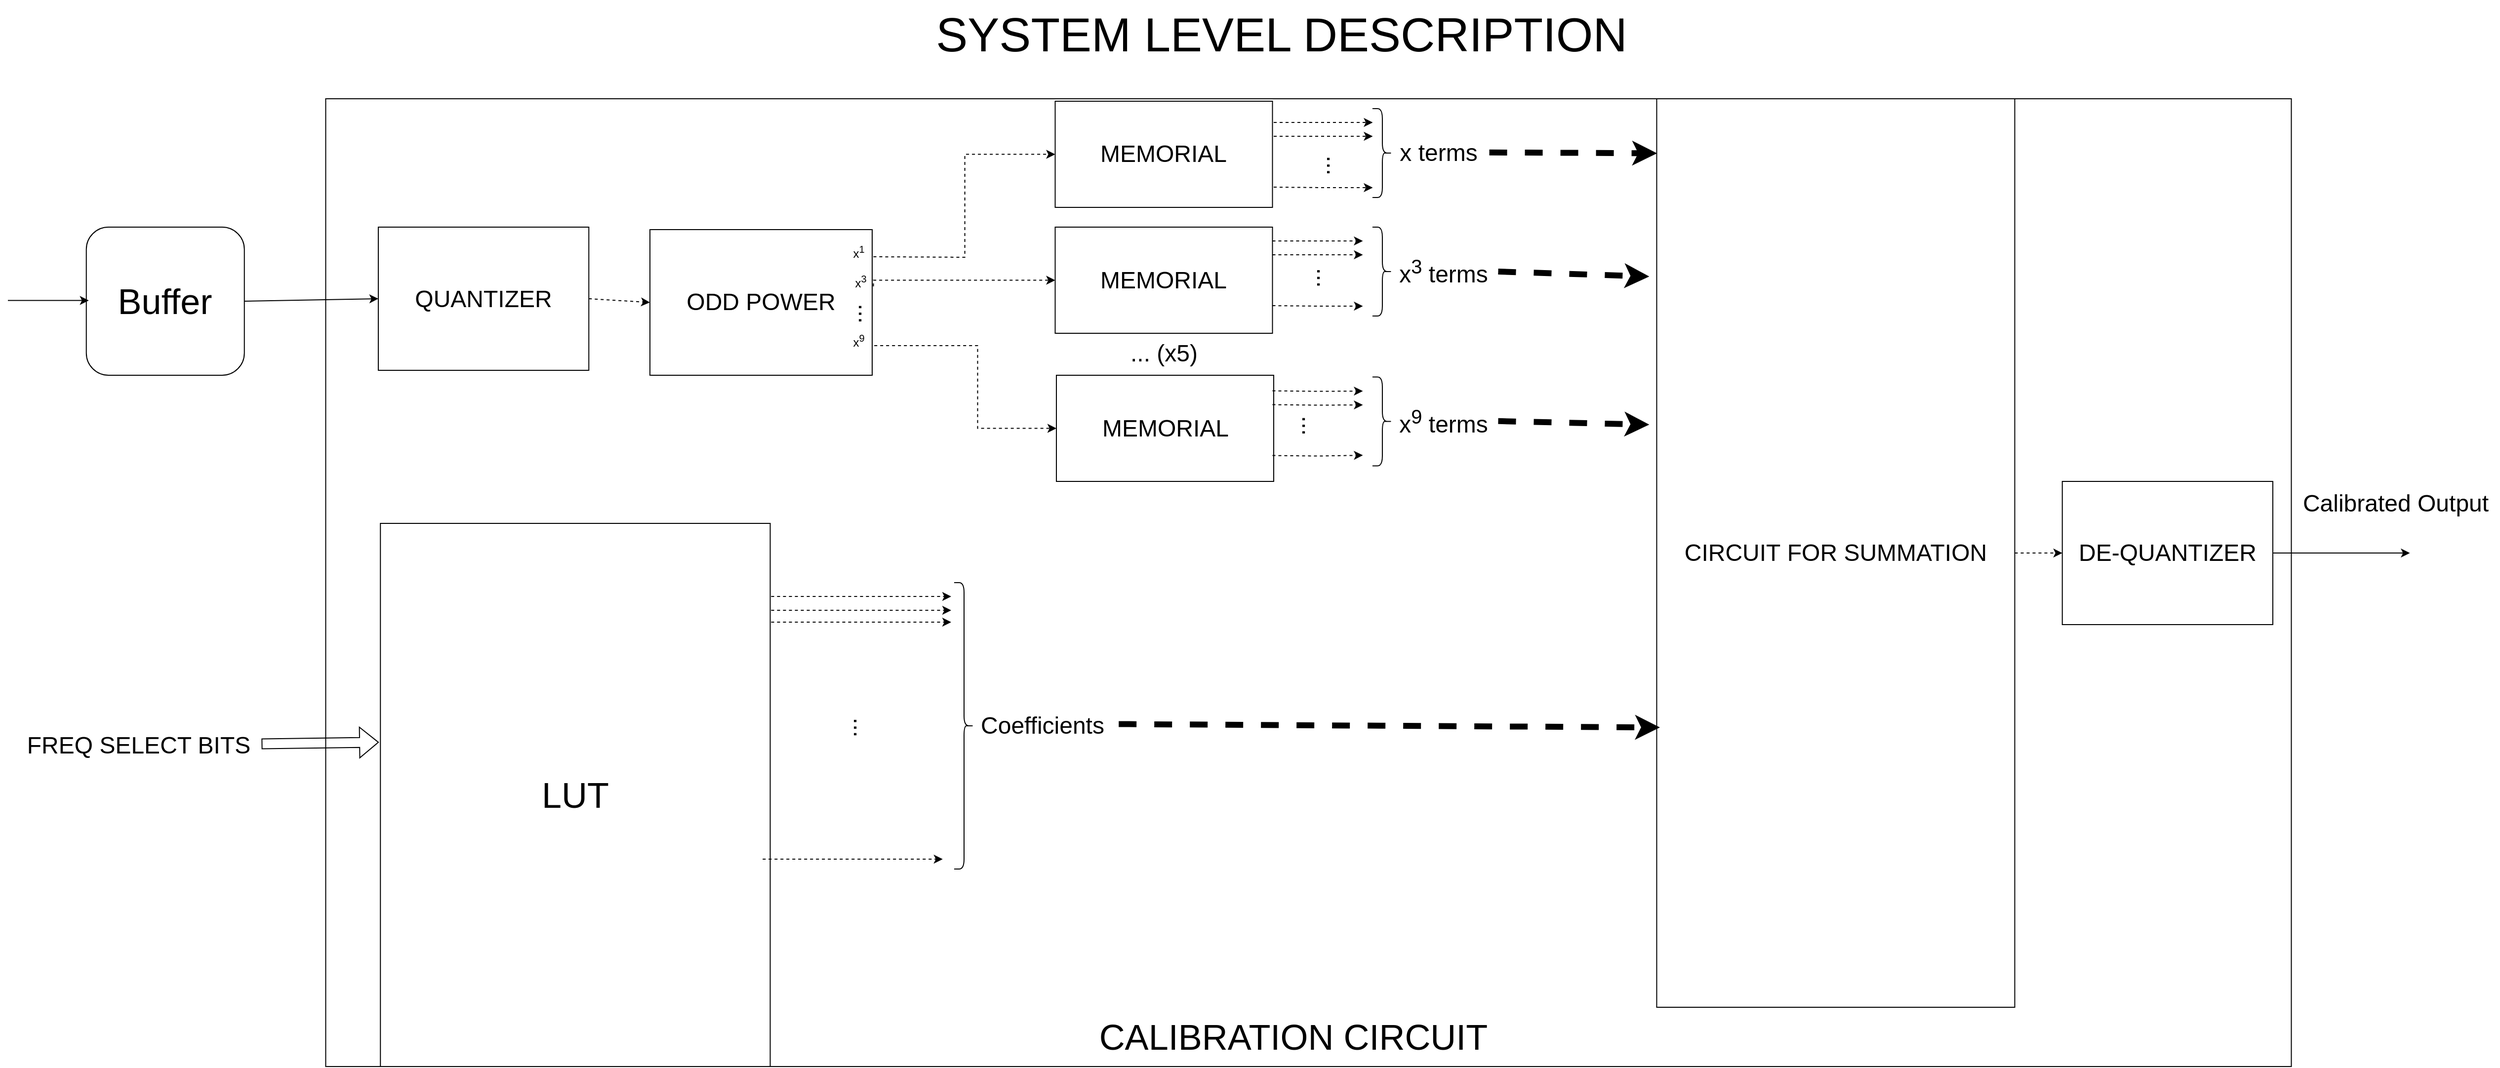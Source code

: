 <mxfile version="28.2.5">
  <diagram name="Page-1" id="WeIp5H9CJg4k2MAYfzCk">
    <mxGraphModel dx="3473" dy="1900" grid="1" gridSize="10" guides="1" tooltips="1" connect="1" arrows="1" fold="1" page="1" pageScale="1" pageWidth="850" pageHeight="1100" math="0" shadow="0">
      <root>
        <mxCell id="0" />
        <mxCell id="1" parent="0" />
        <mxCell id="J9KPsOGBrFH3h_5mreXa-1" value="MEMORIAL" style="rounded=0;whiteSpace=wrap;html=1;" vertex="1" parent="1">
          <mxGeometry x="1206.75" y="190" width="225" height="147.5" as="geometry" />
        </mxCell>
        <mxCell id="J9KPsOGBrFH3h_5mreXa-2" value="" style="rounded=0;whiteSpace=wrap;html=1;" vertex="1" parent="1">
          <mxGeometry x="331.75" y="100" width="1990" height="980" as="geometry" />
        </mxCell>
        <mxCell id="J9KPsOGBrFH3h_5mreXa-3" value="&lt;font style=&quot;font-size: 48px;&quot;&gt;SYSTEM LEVEL DESCRIPTION&lt;/font&gt;" style="text;html=1;align=center;verticalAlign=middle;resizable=0;points=[];autosize=1;strokeColor=none;fillColor=none;" vertex="1" parent="1">
          <mxGeometry x="939.25" width="720" height="70" as="geometry" />
        </mxCell>
        <mxCell id="J9KPsOGBrFH3h_5mreXa-4" value="&lt;font style=&quot;font-size: 36px;&quot;&gt;Buffer&lt;/font&gt;" style="rounded=1;whiteSpace=wrap;html=1;" vertex="1" parent="1">
          <mxGeometry x="89.38" y="230" width="160" height="150" as="geometry" />
        </mxCell>
        <mxCell id="J9KPsOGBrFH3h_5mreXa-5" value="" style="endArrow=classic;html=1;rounded=0;" edge="1" parent="1">
          <mxGeometry width="50" height="50" relative="1" as="geometry">
            <mxPoint x="10" y="304.29" as="sourcePoint" />
            <mxPoint x="91.88" y="304.29" as="targetPoint" />
          </mxGeometry>
        </mxCell>
        <mxCell id="J9KPsOGBrFH3h_5mreXa-6" value="" style="endArrow=classic;html=1;rounded=0;exitX=1;exitY=0.5;exitDx=0;exitDy=0;entryX=0;entryY=0.5;entryDx=0;entryDy=0;" edge="1" parent="1" source="J9KPsOGBrFH3h_5mreXa-4" target="J9KPsOGBrFH3h_5mreXa-8">
          <mxGeometry width="50" height="50" relative="1" as="geometry">
            <mxPoint x="328.12" y="304.29" as="sourcePoint" />
            <mxPoint x="330" y="304" as="targetPoint" />
          </mxGeometry>
        </mxCell>
        <mxCell id="J9KPsOGBrFH3h_5mreXa-7" value="&lt;font style=&quot;font-size: 36px;&quot;&gt;CALIBRATION CIRCUIT&lt;/font&gt;" style="text;html=1;align=center;verticalAlign=middle;resizable=0;points=[];autosize=1;strokeColor=none;fillColor=none;" vertex="1" parent="1">
          <mxGeometry x="1100.5" y="1020" width="420" height="60" as="geometry" />
        </mxCell>
        <mxCell id="J9KPsOGBrFH3h_5mreXa-8" value="&lt;font style=&quot;font-size: 24px;&quot;&gt;QUANTIZER&lt;/font&gt;" style="rounded=0;whiteSpace=wrap;html=1;" vertex="1" parent="1">
          <mxGeometry x="385" y="230" width="213.13" height="145" as="geometry" />
        </mxCell>
        <mxCell id="J9KPsOGBrFH3h_5mreXa-9" style="edgeStyle=orthogonalEdgeStyle;rounded=0;orthogonalLoop=1;jettySize=auto;html=1;exitX=1;exitY=0.5;exitDx=0;exitDy=0;entryX=0;entryY=0.5;entryDx=0;entryDy=0;dashed=1;" edge="1" parent="1" target="J9KPsOGBrFH3h_5mreXa-12">
          <mxGeometry relative="1" as="geometry">
            <mxPoint x="886.25" y="260" as="sourcePoint" />
            <mxPoint x="1068.5" y="260" as="targetPoint" />
          </mxGeometry>
        </mxCell>
        <mxCell id="J9KPsOGBrFH3h_5mreXa-10" value="&lt;font style=&quot;font-size: 24px;&quot;&gt;ODD POWER&lt;/font&gt;" style="rounded=0;whiteSpace=wrap;html=1;" vertex="1" parent="1">
          <mxGeometry x="660" y="232.5" width="225" height="147.5" as="geometry" />
        </mxCell>
        <mxCell id="J9KPsOGBrFH3h_5mreXa-11" value="" style="endArrow=classic;html=1;rounded=0;exitX=1;exitY=0.5;exitDx=0;exitDy=0;entryX=0;entryY=0.5;entryDx=0;entryDy=0;dashed=1;" edge="1" parent="1" source="J9KPsOGBrFH3h_5mreXa-8" target="J9KPsOGBrFH3h_5mreXa-10">
          <mxGeometry width="50" height="50" relative="1" as="geometry">
            <mxPoint x="1600" y="690" as="sourcePoint" />
            <mxPoint x="1650" y="640" as="targetPoint" />
          </mxGeometry>
        </mxCell>
        <mxCell id="J9KPsOGBrFH3h_5mreXa-12" value="&lt;font style=&quot;font-size: 24px;&quot;&gt;MEMORIAL&lt;/font&gt;" style="rounded=0;whiteSpace=wrap;html=1;" vertex="1" parent="1">
          <mxGeometry x="1070.25" y="102.5" width="220" height="107.5" as="geometry" />
        </mxCell>
        <mxCell id="J9KPsOGBrFH3h_5mreXa-13" value="&lt;font style=&quot;font-size: 24px;&quot;&gt;&lt;font style=&quot;&quot;&gt;...&amp;nbsp;&lt;/font&gt;&lt;span style=&quot;background-color: transparent; color: light-dark(rgb(0, 0, 0), rgb(255, 255, 255));&quot;&gt;(x5)&lt;/span&gt;&lt;/font&gt;" style="text;html=1;align=center;verticalAlign=middle;resizable=0;points=[];autosize=1;strokeColor=none;fillColor=none;" vertex="1" parent="1">
          <mxGeometry x="1135.25" y="337.5" width="90" height="40" as="geometry" />
        </mxCell>
        <mxCell id="J9KPsOGBrFH3h_5mreXa-14" value="x&lt;sup&gt;1&lt;/sup&gt;" style="text;html=1;align=center;verticalAlign=middle;resizable=0;points=[];autosize=1;strokeColor=none;fillColor=none;" vertex="1" parent="1">
          <mxGeometry x="850.62" y="240" width="40" height="30" as="geometry" />
        </mxCell>
        <mxCell id="J9KPsOGBrFH3h_5mreXa-15" value="&lt;font style=&quot;font-size: 24px;&quot;&gt;...&amp;nbsp;&lt;/font&gt;&lt;div&gt;&lt;br&gt;&lt;/div&gt;" style="text;html=1;align=center;verticalAlign=middle;resizable=0;points=[];autosize=1;strokeColor=none;fillColor=none;rotation=90;" vertex="1" parent="1">
          <mxGeometry x="847.5" y="290" width="50" height="60" as="geometry" />
        </mxCell>
        <mxCell id="J9KPsOGBrFH3h_5mreXa-16" style="edgeStyle=orthogonalEdgeStyle;rounded=0;orthogonalLoop=1;jettySize=auto;html=1;entryX=0;entryY=0.5;entryDx=0;entryDy=0;dashed=1;" edge="1" parent="1" target="J9KPsOGBrFH3h_5mreXa-23">
          <mxGeometry relative="1" as="geometry">
            <mxPoint x="886.25" y="290" as="sourcePoint" />
            <mxPoint x="1068.5" y="413.75" as="targetPoint" />
            <Array as="points">
              <mxPoint x="886.75" y="284" />
            </Array>
          </mxGeometry>
        </mxCell>
        <mxCell id="J9KPsOGBrFH3h_5mreXa-17" value="x&lt;sup&gt;3&lt;/sup&gt;" style="text;html=1;align=center;verticalAlign=middle;resizable=0;points=[];autosize=1;strokeColor=none;fillColor=none;" vertex="1" parent="1">
          <mxGeometry x="852.5" y="270" width="40" height="30" as="geometry" />
        </mxCell>
        <mxCell id="J9KPsOGBrFH3h_5mreXa-18" value="x&lt;sup&gt;9&lt;/sup&gt;" style="text;html=1;align=center;verticalAlign=middle;resizable=0;points=[];autosize=1;strokeColor=none;fillColor=none;" vertex="1" parent="1">
          <mxGeometry x="850.62" y="330" width="40" height="30" as="geometry" />
        </mxCell>
        <mxCell id="J9KPsOGBrFH3h_5mreXa-19" style="edgeStyle=orthogonalEdgeStyle;rounded=0;orthogonalLoop=1;jettySize=auto;html=1;exitX=1;exitY=0.5;exitDx=0;exitDy=0;dashed=1;" edge="1" parent="1">
          <mxGeometry relative="1" as="geometry">
            <mxPoint x="1291.5" y="124" as="sourcePoint" />
            <mxPoint x="1391.75" y="124" as="targetPoint" />
          </mxGeometry>
        </mxCell>
        <mxCell id="J9KPsOGBrFH3h_5mreXa-20" style="edgeStyle=orthogonalEdgeStyle;rounded=0;orthogonalLoop=1;jettySize=auto;html=1;exitX=1;exitY=0.5;exitDx=0;exitDy=0;dashed=1;" edge="1" parent="1">
          <mxGeometry relative="1" as="geometry">
            <mxPoint x="1291.5" y="138" as="sourcePoint" />
            <mxPoint x="1391.75" y="138" as="targetPoint" />
          </mxGeometry>
        </mxCell>
        <mxCell id="J9KPsOGBrFH3h_5mreXa-21" value="&lt;font style=&quot;font-size: 24px;&quot;&gt;...&amp;nbsp;&lt;/font&gt;&lt;div&gt;&lt;br&gt;&lt;/div&gt;" style="text;html=1;align=center;verticalAlign=middle;resizable=0;points=[];autosize=1;strokeColor=none;fillColor=none;rotation=90;" vertex="1" parent="1">
          <mxGeometry x="1321.5" y="140" width="50" height="60" as="geometry" />
        </mxCell>
        <mxCell id="J9KPsOGBrFH3h_5mreXa-22" style="edgeStyle=orthogonalEdgeStyle;rounded=0;orthogonalLoop=1;jettySize=auto;html=1;exitX=1;exitY=0.5;exitDx=0;exitDy=0;dashed=1;" edge="1" parent="1">
          <mxGeometry relative="1" as="geometry">
            <mxPoint x="1291.5" y="189.52" as="sourcePoint" />
            <mxPoint x="1391.75" y="190" as="targetPoint" />
          </mxGeometry>
        </mxCell>
        <mxCell id="J9KPsOGBrFH3h_5mreXa-23" value="&lt;font style=&quot;font-size: 24px;&quot;&gt;MEMORIAL&lt;/font&gt;" style="rounded=0;whiteSpace=wrap;html=1;" vertex="1" parent="1">
          <mxGeometry x="1070.25" y="230" width="220" height="107.5" as="geometry" />
        </mxCell>
        <mxCell id="J9KPsOGBrFH3h_5mreXa-24" value="&lt;font style=&quot;font-size: 24px;&quot;&gt;MEMORIAL&lt;/font&gt;" style="rounded=0;whiteSpace=wrap;html=1;" vertex="1" parent="1">
          <mxGeometry x="1071.5" y="380" width="220" height="107.5" as="geometry" />
        </mxCell>
        <mxCell id="J9KPsOGBrFH3h_5mreXa-25" style="edgeStyle=orthogonalEdgeStyle;rounded=0;orthogonalLoop=1;jettySize=auto;html=1;exitX=1;exitY=0.5;exitDx=0;exitDy=0;dashed=1;entryX=0;entryY=0.5;entryDx=0;entryDy=0;" edge="1" parent="1" target="J9KPsOGBrFH3h_5mreXa-24">
          <mxGeometry relative="1" as="geometry">
            <mxPoint x="887.12" y="350" as="sourcePoint" />
            <mxPoint x="1069.75" y="420" as="targetPoint" />
            <Array as="points">
              <mxPoint x="991.75" y="350" />
              <mxPoint x="991.75" y="434" />
            </Array>
          </mxGeometry>
        </mxCell>
        <mxCell id="J9KPsOGBrFH3h_5mreXa-26" value="&lt;font style=&quot;font-size: 24px;&quot;&gt;x terms&lt;/font&gt;" style="text;html=1;align=center;verticalAlign=middle;resizable=0;points=[];autosize=1;strokeColor=none;fillColor=none;" vertex="1" parent="1">
          <mxGeometry x="1408" y="135" width="100" height="40" as="geometry" />
        </mxCell>
        <mxCell id="J9KPsOGBrFH3h_5mreXa-27" style="edgeStyle=orthogonalEdgeStyle;rounded=0;orthogonalLoop=1;jettySize=auto;html=1;exitX=1;exitY=0.5;exitDx=0;exitDy=0;dashed=1;" edge="1" parent="1">
          <mxGeometry relative="1" as="geometry">
            <mxPoint x="1290.25" y="244" as="sourcePoint" />
            <mxPoint x="1381.75" y="244" as="targetPoint" />
          </mxGeometry>
        </mxCell>
        <mxCell id="J9KPsOGBrFH3h_5mreXa-28" style="edgeStyle=orthogonalEdgeStyle;rounded=0;orthogonalLoop=1;jettySize=auto;html=1;exitX=1;exitY=0.5;exitDx=0;exitDy=0;dashed=1;" edge="1" parent="1">
          <mxGeometry relative="1" as="geometry">
            <mxPoint x="1290.25" y="258" as="sourcePoint" />
            <mxPoint x="1381.75" y="258" as="targetPoint" />
          </mxGeometry>
        </mxCell>
        <mxCell id="J9KPsOGBrFH3h_5mreXa-29" value="&lt;font style=&quot;font-size: 24px;&quot;&gt;...&amp;nbsp;&lt;/font&gt;&lt;div&gt;&lt;br&gt;&lt;/div&gt;" style="text;html=1;align=center;verticalAlign=middle;resizable=0;points=[];autosize=1;strokeColor=none;fillColor=none;rotation=90;" vertex="1" parent="1">
          <mxGeometry x="1311.5" y="253.75" width="50" height="60" as="geometry" />
        </mxCell>
        <mxCell id="J9KPsOGBrFH3h_5mreXa-30" style="edgeStyle=orthogonalEdgeStyle;rounded=0;orthogonalLoop=1;jettySize=auto;html=1;exitX=1;exitY=0.5;exitDx=0;exitDy=0;dashed=1;" edge="1" parent="1">
          <mxGeometry relative="1" as="geometry">
            <mxPoint x="1290.25" y="309.52" as="sourcePoint" />
            <mxPoint x="1381.75" y="310" as="targetPoint" />
          </mxGeometry>
        </mxCell>
        <mxCell id="J9KPsOGBrFH3h_5mreXa-31" value="&lt;font style=&quot;font-size: 24px;&quot;&gt;x&lt;sup&gt;3&lt;/sup&gt; terms&lt;/font&gt;" style="text;html=1;align=center;verticalAlign=middle;resizable=0;points=[];autosize=1;strokeColor=none;fillColor=none;" vertex="1" parent="1">
          <mxGeometry x="1408" y="250" width="110" height="50" as="geometry" />
        </mxCell>
        <mxCell id="J9KPsOGBrFH3h_5mreXa-32" style="edgeStyle=orthogonalEdgeStyle;rounded=0;orthogonalLoop=1;jettySize=auto;html=1;exitX=1;exitY=0.5;exitDx=0;exitDy=0;dashed=1;" edge="1" parent="1">
          <mxGeometry relative="1" as="geometry">
            <mxPoint x="1290.25" y="395.75" as="sourcePoint" />
            <mxPoint x="1381.75" y="396" as="targetPoint" />
          </mxGeometry>
        </mxCell>
        <mxCell id="J9KPsOGBrFH3h_5mreXa-33" style="edgeStyle=orthogonalEdgeStyle;rounded=0;orthogonalLoop=1;jettySize=auto;html=1;exitX=1;exitY=0.5;exitDx=0;exitDy=0;dashed=1;" edge="1" parent="1">
          <mxGeometry relative="1" as="geometry">
            <mxPoint x="1290.25" y="409.75" as="sourcePoint" />
            <mxPoint x="1381.75" y="410" as="targetPoint" />
          </mxGeometry>
        </mxCell>
        <mxCell id="J9KPsOGBrFH3h_5mreXa-34" value="&lt;font style=&quot;font-size: 24px;&quot;&gt;...&amp;nbsp;&lt;/font&gt;&lt;div&gt;&lt;br&gt;&lt;/div&gt;" style="text;html=1;align=center;verticalAlign=middle;resizable=0;points=[];autosize=1;strokeColor=none;fillColor=none;rotation=90;" vertex="1" parent="1">
          <mxGeometry x="1296.75" y="403.75" width="50" height="60" as="geometry" />
        </mxCell>
        <mxCell id="J9KPsOGBrFH3h_5mreXa-35" style="edgeStyle=orthogonalEdgeStyle;rounded=0;orthogonalLoop=1;jettySize=auto;html=1;exitX=1;exitY=0.5;exitDx=0;exitDy=0;dashed=1;" edge="1" parent="1">
          <mxGeometry relative="1" as="geometry">
            <mxPoint x="1290.25" y="461.27" as="sourcePoint" />
            <mxPoint x="1381.75" y="461" as="targetPoint" />
          </mxGeometry>
        </mxCell>
        <mxCell id="J9KPsOGBrFH3h_5mreXa-36" value="&lt;font style=&quot;font-size: 24px;&quot;&gt;x&lt;sup&gt;9&lt;/sup&gt;&amp;nbsp;terms&lt;/font&gt;" style="text;html=1;align=center;verticalAlign=middle;resizable=0;points=[];autosize=1;strokeColor=none;fillColor=none;" vertex="1" parent="1">
          <mxGeometry x="1408" y="401.75" width="110" height="50" as="geometry" />
        </mxCell>
        <mxCell id="J9KPsOGBrFH3h_5mreXa-37" value="" style="shape=curlyBracket;whiteSpace=wrap;html=1;rounded=1;flipH=1;labelPosition=right;verticalLabelPosition=middle;align=left;verticalAlign=middle;size=0.5;" vertex="1" parent="1">
          <mxGeometry x="1391.5" y="110" width="20" height="90" as="geometry" />
        </mxCell>
        <mxCell id="J9KPsOGBrFH3h_5mreXa-38" value="" style="shape=curlyBracket;whiteSpace=wrap;html=1;rounded=1;flipH=1;labelPosition=right;verticalLabelPosition=middle;align=left;verticalAlign=middle;size=0.5;" vertex="1" parent="1">
          <mxGeometry x="1391.5" y="230" width="20" height="90" as="geometry" />
        </mxCell>
        <mxCell id="J9KPsOGBrFH3h_5mreXa-39" value="" style="shape=curlyBracket;whiteSpace=wrap;html=1;rounded=1;flipH=1;labelPosition=right;verticalLabelPosition=middle;align=left;verticalAlign=middle;size=0.5;" vertex="1" parent="1">
          <mxGeometry x="1391.5" y="381.75" width="20" height="90" as="geometry" />
        </mxCell>
        <mxCell id="J9KPsOGBrFH3h_5mreXa-40" value="" style="endArrow=oval;html=1;rounded=0;endFill=0;shape=flexArrow;entryX=-0.004;entryY=0.403;entryDx=0;entryDy=0;entryPerimeter=0;" edge="1" parent="1" source="J9KPsOGBrFH3h_5mreXa-42" target="J9KPsOGBrFH3h_5mreXa-41">
          <mxGeometry width="50" height="50" relative="1" as="geometry">
            <mxPoint x="91.75" y="752" as="sourcePoint" />
            <mxPoint x="381.75" y="820" as="targetPoint" />
          </mxGeometry>
        </mxCell>
        <mxCell id="J9KPsOGBrFH3h_5mreXa-41" value="&lt;font style=&quot;font-size: 36px;&quot;&gt;LUT&lt;/font&gt;" style="rounded=0;whiteSpace=wrap;html=1;" vertex="1" parent="1">
          <mxGeometry x="387.13" y="530" width="394.62" height="550" as="geometry" />
        </mxCell>
        <mxCell id="J9KPsOGBrFH3h_5mreXa-42" value="&lt;font style=&quot;font-size: 24px;&quot;&gt;FREQ SELECT BITS&lt;/font&gt;" style="text;html=1;align=center;verticalAlign=middle;resizable=0;points=[];autosize=1;strokeColor=none;fillColor=none;" vertex="1" parent="1">
          <mxGeometry x="16.75" y="735" width="250" height="40" as="geometry" />
        </mxCell>
        <mxCell id="J9KPsOGBrFH3h_5mreXa-43" style="edgeStyle=orthogonalEdgeStyle;rounded=0;orthogonalLoop=1;jettySize=auto;html=1;exitX=1;exitY=0.5;exitDx=0;exitDy=0;entryX=0;entryY=0.5;entryDx=0;entryDy=0;dashed=1;" edge="1" parent="1">
          <mxGeometry relative="1" as="geometry">
            <mxPoint x="782.75" y="604" as="sourcePoint" />
            <mxPoint x="965" y="604" as="targetPoint" />
          </mxGeometry>
        </mxCell>
        <mxCell id="J9KPsOGBrFH3h_5mreXa-44" style="edgeStyle=orthogonalEdgeStyle;rounded=0;orthogonalLoop=1;jettySize=auto;html=1;exitX=1;exitY=0.5;exitDx=0;exitDy=0;entryX=0;entryY=0.5;entryDx=0;entryDy=0;dashed=1;" edge="1" parent="1">
          <mxGeometry relative="1" as="geometry">
            <mxPoint x="782.75" y="618" as="sourcePoint" />
            <mxPoint x="965" y="618" as="targetPoint" />
          </mxGeometry>
        </mxCell>
        <mxCell id="J9KPsOGBrFH3h_5mreXa-45" style="edgeStyle=orthogonalEdgeStyle;rounded=0;orthogonalLoop=1;jettySize=auto;html=1;exitX=1;exitY=0.5;exitDx=0;exitDy=0;entryX=0;entryY=0.5;entryDx=0;entryDy=0;dashed=1;" edge="1" parent="1">
          <mxGeometry relative="1" as="geometry">
            <mxPoint x="782.75" y="630" as="sourcePoint" />
            <mxPoint x="965" y="630" as="targetPoint" />
          </mxGeometry>
        </mxCell>
        <mxCell id="J9KPsOGBrFH3h_5mreXa-46" value="&lt;font style=&quot;font-size: 24px;&quot;&gt;...&amp;nbsp;&lt;/font&gt;&lt;div&gt;&lt;br&gt;&lt;/div&gt;" style="text;html=1;align=center;verticalAlign=middle;resizable=0;points=[];autosize=1;strokeColor=none;fillColor=none;rotation=90;" vertex="1" parent="1">
          <mxGeometry x="842.37" y="710" width="50" height="60" as="geometry" />
        </mxCell>
        <mxCell id="J9KPsOGBrFH3h_5mreXa-47" style="edgeStyle=orthogonalEdgeStyle;rounded=0;orthogonalLoop=1;jettySize=auto;html=1;exitX=1;exitY=0.5;exitDx=0;exitDy=0;entryX=0;entryY=0.5;entryDx=0;entryDy=0;dashed=1;" edge="1" parent="1">
          <mxGeometry relative="1" as="geometry">
            <mxPoint x="774.13" y="870" as="sourcePoint" />
            <mxPoint x="956.38" y="870" as="targetPoint" />
          </mxGeometry>
        </mxCell>
        <mxCell id="J9KPsOGBrFH3h_5mreXa-48" value="&lt;font style=&quot;font-size: 24px;&quot;&gt;Coefficients&lt;/font&gt;" style="text;html=1;align=center;verticalAlign=middle;resizable=0;points=[];autosize=1;strokeColor=none;fillColor=none;" vertex="1" parent="1">
          <mxGeometry x="981.75" y="715" width="150" height="40" as="geometry" />
        </mxCell>
        <mxCell id="J9KPsOGBrFH3h_5mreXa-49" value="" style="shape=curlyBracket;whiteSpace=wrap;html=1;rounded=1;flipH=1;labelPosition=right;verticalLabelPosition=middle;align=left;verticalAlign=middle;size=0.5;" vertex="1" parent="1">
          <mxGeometry x="968" y="590" width="20" height="290" as="geometry" />
        </mxCell>
        <mxCell id="J9KPsOGBrFH3h_5mreXa-50" style="edgeStyle=orthogonalEdgeStyle;rounded=0;orthogonalLoop=1;jettySize=auto;html=1;exitX=1;exitY=0.5;exitDx=0;exitDy=0;dashed=1;" edge="1" parent="1" source="J9KPsOGBrFH3h_5mreXa-51" target="J9KPsOGBrFH3h_5mreXa-57">
          <mxGeometry relative="1" as="geometry" />
        </mxCell>
        <mxCell id="J9KPsOGBrFH3h_5mreXa-51" value="&lt;font style=&quot;font-size: 24px;&quot;&gt;&lt;font style=&quot;&quot;&gt;CIRCUIT&amp;nbsp;&lt;/font&gt;&lt;span style=&quot;background-color: transparent; color: light-dark(rgb(0, 0, 0), rgb(255, 255, 255));&quot;&gt;FOR SUMMATION&lt;/span&gt;&lt;/font&gt;" style="rounded=0;whiteSpace=wrap;html=1;" vertex="1" parent="1">
          <mxGeometry x="1679.25" y="100" width="362.5" height="920" as="geometry" />
        </mxCell>
        <mxCell id="J9KPsOGBrFH3h_5mreXa-52" value="" style="endArrow=classic;html=1;rounded=0;strokeWidth=6;exitX=1.018;exitY=0.484;exitDx=0;exitDy=0;exitPerimeter=0;entryX=0.001;entryY=0.06;entryDx=0;entryDy=0;entryPerimeter=0;dashed=1;" edge="1" parent="1" source="J9KPsOGBrFH3h_5mreXa-26" target="J9KPsOGBrFH3h_5mreXa-51">
          <mxGeometry width="50" height="50" relative="1" as="geometry">
            <mxPoint x="1801.75" y="410" as="sourcePoint" />
            <mxPoint x="1851.75" y="360" as="targetPoint" />
          </mxGeometry>
        </mxCell>
        <mxCell id="J9KPsOGBrFH3h_5mreXa-53" value="" style="endArrow=classic;html=1;rounded=0;strokeWidth=6;exitX=1.007;exitY=0.5;exitDx=0;exitDy=0;exitPerimeter=0;dashed=1;" edge="1" parent="1" source="J9KPsOGBrFH3h_5mreXa-31">
          <mxGeometry width="50" height="50" relative="1" as="geometry">
            <mxPoint x="1491.75" y="283.16" as="sourcePoint" />
            <mxPoint x="1671.75" y="280" as="targetPoint" />
          </mxGeometry>
        </mxCell>
        <mxCell id="J9KPsOGBrFH3h_5mreXa-54" value="" style="endArrow=classic;html=1;rounded=0;strokeWidth=6;exitX=1.007;exitY=0.493;exitDx=0;exitDy=0;exitPerimeter=0;dashed=1;" edge="1" parent="1" source="J9KPsOGBrFH3h_5mreXa-36">
          <mxGeometry width="50" height="50" relative="1" as="geometry">
            <mxPoint x="1569.87" y="441.75" as="sourcePoint" />
            <mxPoint x="1671.75" y="430" as="targetPoint" />
          </mxGeometry>
        </mxCell>
        <mxCell id="J9KPsOGBrFH3h_5mreXa-55" value="" style="endArrow=classic;html=1;rounded=0;strokeWidth=6;exitX=1.019;exitY=0.456;exitDx=0;exitDy=0;exitPerimeter=0;entryX=0.009;entryY=0.692;entryDx=0;entryDy=0;entryPerimeter=0;dashed=1;" edge="1" parent="1" source="J9KPsOGBrFH3h_5mreXa-48" target="J9KPsOGBrFH3h_5mreXa-51">
          <mxGeometry width="50" height="50" relative="1" as="geometry">
            <mxPoint x="1531.75" y="560" as="sourcePoint" />
            <mxPoint x="1721.75" y="563" as="targetPoint" />
          </mxGeometry>
        </mxCell>
        <mxCell id="J9KPsOGBrFH3h_5mreXa-56" style="edgeStyle=orthogonalEdgeStyle;rounded=0;orthogonalLoop=1;jettySize=auto;html=1;exitX=1;exitY=0.5;exitDx=0;exitDy=0;" edge="1" parent="1" source="J9KPsOGBrFH3h_5mreXa-57">
          <mxGeometry relative="1" as="geometry">
            <mxPoint x="2441.75" y="560" as="targetPoint" />
          </mxGeometry>
        </mxCell>
        <mxCell id="J9KPsOGBrFH3h_5mreXa-57" value="&lt;font style=&quot;font-size: 24px;&quot;&gt;DE-QUANTIZER&lt;/font&gt;" style="rounded=0;whiteSpace=wrap;html=1;" vertex="1" parent="1">
          <mxGeometry x="2089.87" y="487.5" width="213.13" height="145" as="geometry" />
        </mxCell>
        <mxCell id="J9KPsOGBrFH3h_5mreXa-58" value="&lt;font style=&quot;font-size: 24px;&quot;&gt;Calib&lt;/font&gt;&lt;span style=&quot;font-size: 24px; background-color: transparent; color: light-dark(rgb(0, 0, 0), rgb(255, 255, 255));&quot;&gt;rated Output&lt;/span&gt;" style="text;html=1;align=center;verticalAlign=middle;resizable=0;points=[];autosize=1;strokeColor=none;fillColor=none;" vertex="1" parent="1">
          <mxGeometry x="2321.75" y="490" width="210" height="40" as="geometry" />
        </mxCell>
      </root>
    </mxGraphModel>
  </diagram>
</mxfile>
